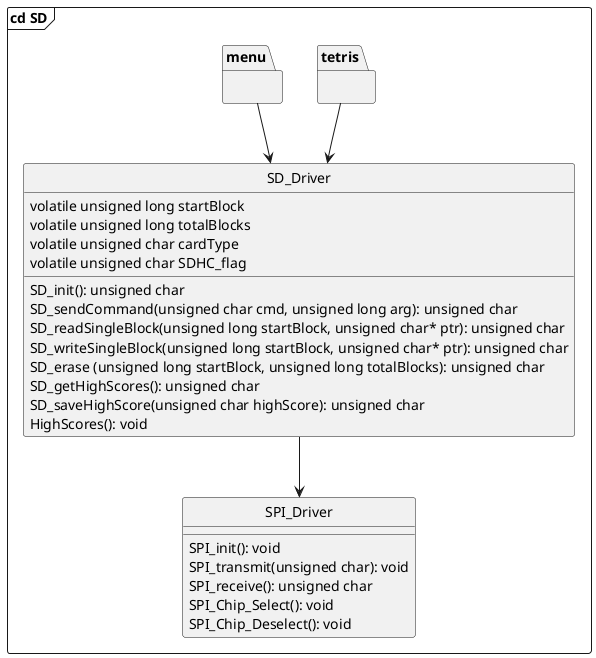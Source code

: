 @startuml
hide circle
top to bottom direction

frame "cd SD" {
    package tetris {}
    package menu {}
    class SD_Driver {
        volatile unsigned long startBlock
        volatile unsigned long totalBlocks
        volatile unsigned char cardType
        volatile unsigned char SDHC_flag

        SD_init(): unsigned char
        SD_sendCommand(unsigned char cmd, unsigned long arg): unsigned char
        SD_readSingleBlock(unsigned long startBlock, unsigned char* ptr): unsigned char
        SD_writeSingleBlock(unsigned long startBlock, unsigned char* ptr): unsigned char
        SD_erase (unsigned long startBlock, unsigned long totalBlocks): unsigned char
        SD_getHighScores(): unsigned char
        SD_saveHighScore(unsigned char highScore): unsigned char
        HighScores(): void
    }
    class SPI_Driver {
        SPI_init(): void
        SPI_transmit(unsigned char): void
        SPI_receive(): unsigned char 
        SPI_Chip_Select(): void
        SPI_Chip_Deselect(): void
    }

    tetris --> SD_Driver
    menu --> SD_Driver
    SD_Driver --> SPI_Driver
}
@enduml